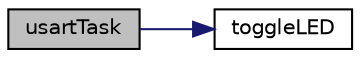 digraph "usartTask"
{
  edge [fontname="Helvetica",fontsize="10",labelfontname="Helvetica",labelfontsize="10"];
  node [fontname="Helvetica",fontsize="10",shape=record];
  rankdir="LR";
  Node1 [label="usartTask",height=0.2,width=0.4,color="black", fillcolor="grey75", style="filled" fontcolor="black"];
  Node1 -> Node2 [color="midnightblue",fontsize="10",style="solid",fontname="Helvetica"];
  Node2 [label="toggleLED",height=0.2,width=0.4,color="black", fillcolor="white", style="filled",URL="$miniblink_8cpp.html#aeaf97294d049f17c3eef4add9a4df1ec"];
}
